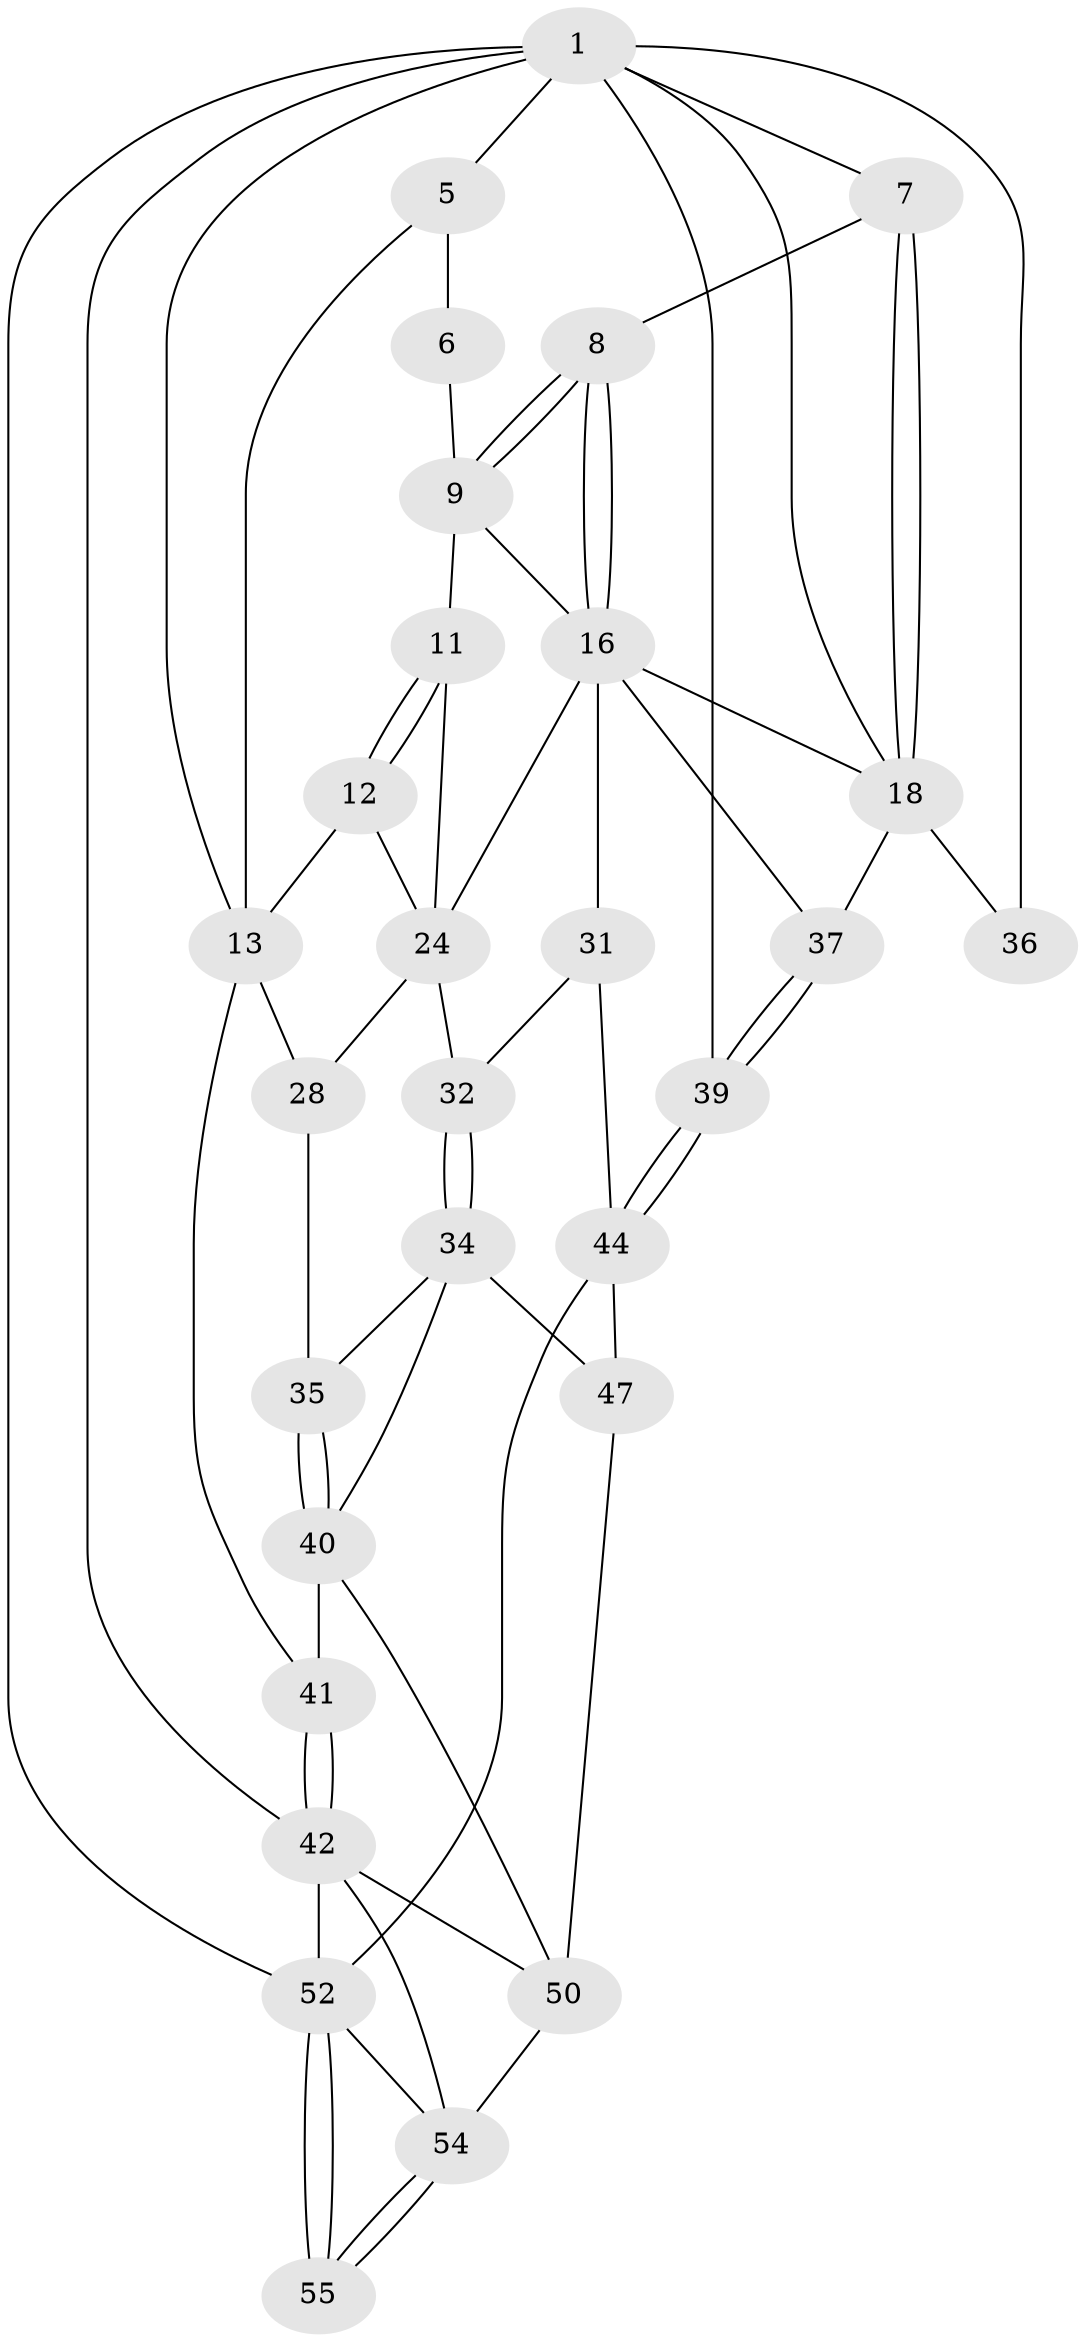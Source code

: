 // original degree distribution, {3: 0.03389830508474576, 6: 0.15254237288135594, 5: 0.6101694915254238, 4: 0.2033898305084746}
// Generated by graph-tools (version 1.1) at 2025/21/03/04/25 18:21:18]
// undirected, 29 vertices, 65 edges
graph export_dot {
graph [start="1"]
  node [color=gray90,style=filled];
  1 [pos="+0.7719687097227506+0",super="+2"];
  5 [pos="+0.24958218843778318+0"];
  6 [pos="+0.5659112235935136+0"];
  7 [pos="+0.7186163211987293+0.1040792355435421"];
  8 [pos="+0.6938182126289302+0.12159522667371697"];
  9 [pos="+0.578525845380712+0.1329841427935368",super="+10+14"];
  11 [pos="+0.3780755815002429+0.09964373630921339",super="+15"];
  12 [pos="+0.2731036136083936+0.0536706612418559"];
  13 [pos="+0.2591152278808425+0.02526986581209063",super="+22"];
  16 [pos="+0.6544511482281784+0.29725450728929126",super="+17+21"];
  18 [pos="+0.8497621947086355+0.2147698927176852",super="+19"];
  24 [pos="+0.4791497699264216+0.2654281504986766",super="+25"];
  28 [pos="+0.2121415184780211+0.33462406222811253",super="+33"];
  31 [pos="+0.5494229462666986+0.4761938231781077"];
  32 [pos="+0.5441700804175491+0.47485386370134947"];
  34 [pos="+0.36151286198517163+0.5316739399568078",super="+48"];
  35 [pos="+0.3294013162475273+0.5219089589930899"];
  36 [pos="+1+0.22823536313412748"];
  37 [pos="+0.8909446200860638+0.46149502229575395"];
  39 [pos="+0.9869347838990091+0.595604256926038"];
  40 [pos="+0.16528527929836326+0.6157501061581667",super="+49"];
  41 [pos="+0.1466497390525351+0.6180954322195676"];
  42 [pos="+0.10903466860087559+0.6473796354987862",super="+51+43"];
  44 [pos="+0.7610056949482653+0.7451219298251491",super="+45"];
  47 [pos="+0.41390802856772274+0.7766847888138693"];
  50 [pos="+0.20166988312252043+0.8124856245524",super="+53"];
  52 [pos="+0+1",super="+57"];
  54 [pos="+0.12092529621650748+0.8354224482702111",super="+56"];
  55 [pos="+0+1"];
  1 -- 7;
  1 -- 36 [weight=2];
  1 -- 5;
  1 -- 39;
  1 -- 42;
  1 -- 18;
  1 -- 52 [weight=2];
  1 -- 13;
  5 -- 6;
  5 -- 13;
  6 -- 9;
  7 -- 8;
  7 -- 18;
  7 -- 18;
  8 -- 9;
  8 -- 9;
  8 -- 16;
  8 -- 16;
  9 -- 11 [weight=2];
  9 -- 16;
  11 -- 12;
  11 -- 12;
  11 -- 24;
  12 -- 13;
  12 -- 24;
  13 -- 28;
  13 -- 41;
  16 -- 24;
  16 -- 37;
  16 -- 31;
  16 -- 18;
  18 -- 36;
  18 -- 37;
  24 -- 32;
  24 -- 28 [weight=2];
  28 -- 35;
  31 -- 32;
  31 -- 44;
  32 -- 34;
  32 -- 34;
  34 -- 35;
  34 -- 40;
  34 -- 47;
  35 -- 40;
  35 -- 40;
  37 -- 39;
  37 -- 39;
  39 -- 44;
  39 -- 44;
  40 -- 41;
  40 -- 50;
  41 -- 42;
  41 -- 42;
  42 -- 50;
  42 -- 54;
  42 -- 52;
  44 -- 47;
  44 -- 52 [weight=2];
  47 -- 50;
  50 -- 54;
  52 -- 55 [weight=2];
  52 -- 55;
  52 -- 54;
  54 -- 55;
  54 -- 55;
}
